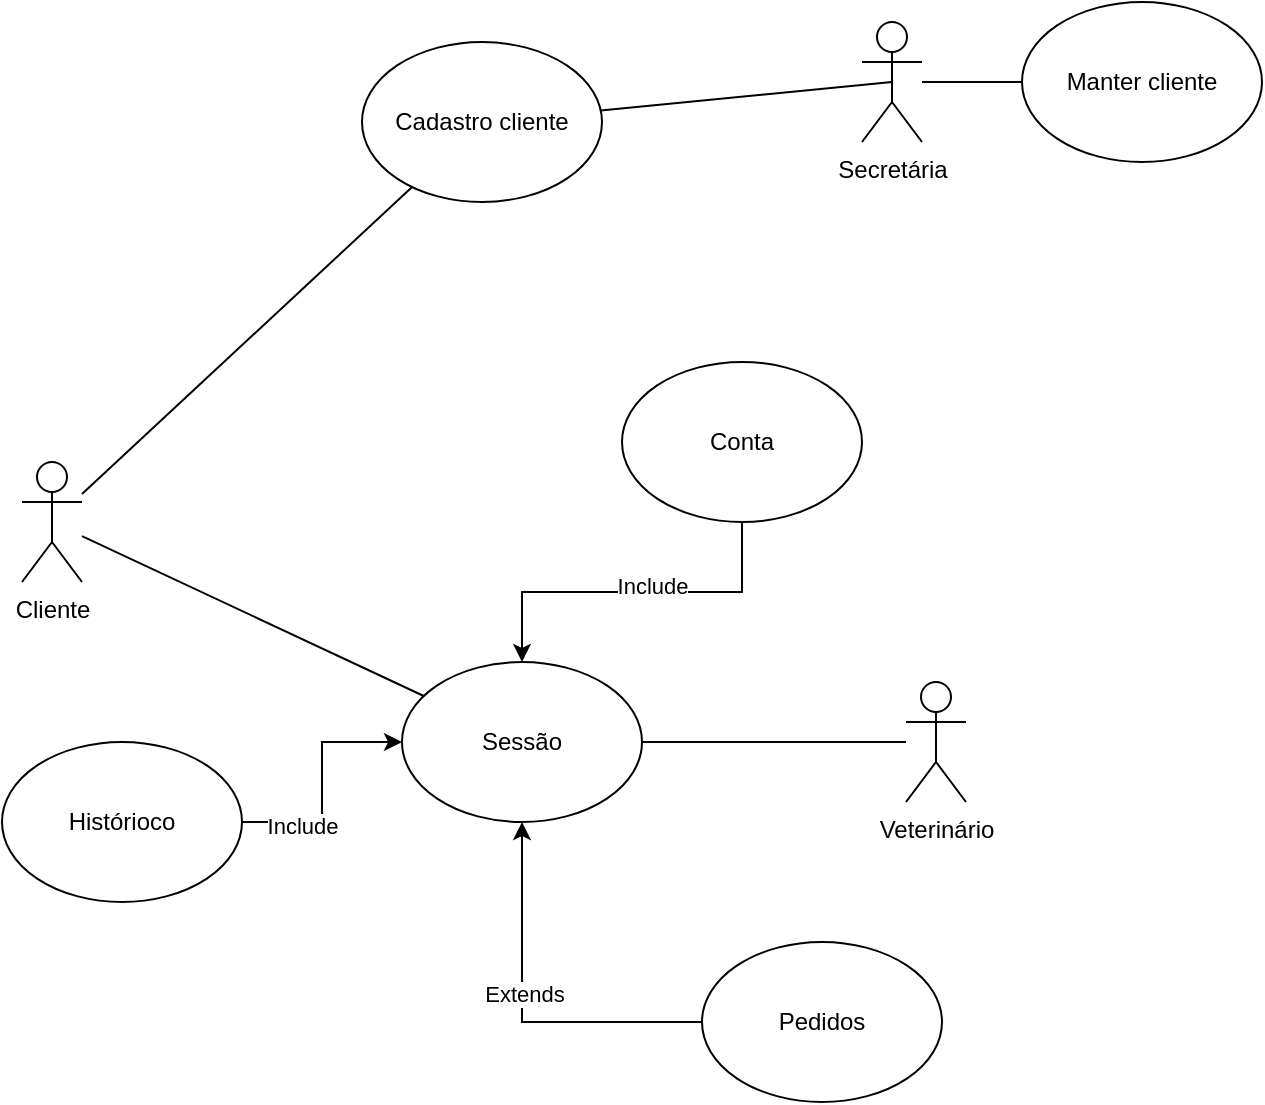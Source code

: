 <mxfile version="21.0.2" type="github">
  <diagram name="Página-1" id="inuzGDpugHOoVpcAlCcY">
    <mxGraphModel dx="2704" dy="619" grid="1" gridSize="10" guides="1" tooltips="1" connect="1" arrows="1" fold="1" page="1" pageScale="1" pageWidth="827" pageHeight="1169" math="0" shadow="0">
      <root>
        <mxCell id="0" />
        <mxCell id="1" parent="0" />
        <mxCell id="xsvngw6nHDRhOhdFqH5k-3" value="Cadastro cliente&lt;br&gt;" style="ellipse;whiteSpace=wrap;html=1;" parent="1" vertex="1">
          <mxGeometry x="-700" y="60" width="120" height="80" as="geometry" />
        </mxCell>
        <mxCell id="xsvngw6nHDRhOhdFqH5k-4" value="Cliente" style="shape=umlActor;verticalLabelPosition=bottom;verticalAlign=top;html=1;outlineConnect=0;" parent="1" vertex="1">
          <mxGeometry x="-870" y="270" width="30" height="60" as="geometry" />
        </mxCell>
        <mxCell id="xsvngw6nHDRhOhdFqH5k-5" value="Secretária&lt;br&gt;" style="shape=umlActor;verticalLabelPosition=bottom;verticalAlign=top;html=1;outlineConnect=0;" parent="1" vertex="1">
          <mxGeometry x="-450" y="50" width="30" height="60" as="geometry" />
        </mxCell>
        <mxCell id="xsvngw6nHDRhOhdFqH5k-8" value="" style="endArrow=none;html=1;rounded=0;" parent="1" source="xsvngw6nHDRhOhdFqH5k-4" target="xsvngw6nHDRhOhdFqH5k-3" edge="1">
          <mxGeometry width="50" height="50" relative="1" as="geometry">
            <mxPoint x="-750" y="260" as="sourcePoint" />
            <mxPoint x="-700" y="210" as="targetPoint" />
          </mxGeometry>
        </mxCell>
        <mxCell id="xsvngw6nHDRhOhdFqH5k-9" value="" style="endArrow=none;html=1;rounded=0;entryX=0.5;entryY=0.5;entryDx=0;entryDy=0;entryPerimeter=0;" parent="1" source="xsvngw6nHDRhOhdFqH5k-3" target="xsvngw6nHDRhOhdFqH5k-5" edge="1">
          <mxGeometry width="50" height="50" relative="1" as="geometry">
            <mxPoint x="-220" y="200" as="sourcePoint" />
            <mxPoint x="-170" y="150" as="targetPoint" />
          </mxGeometry>
        </mxCell>
        <mxCell id="xsvngw6nHDRhOhdFqH5k-10" value="Manter cliente" style="ellipse;whiteSpace=wrap;html=1;" parent="1" vertex="1">
          <mxGeometry x="-370" y="40" width="120" height="80" as="geometry" />
        </mxCell>
        <mxCell id="xsvngw6nHDRhOhdFqH5k-11" value="" style="endArrow=none;html=1;rounded=0;" parent="1" source="xsvngw6nHDRhOhdFqH5k-5" target="xsvngw6nHDRhOhdFqH5k-10" edge="1">
          <mxGeometry width="50" height="50" relative="1" as="geometry">
            <mxPoint x="-80" y="190" as="sourcePoint" />
            <mxPoint x="-30" y="140" as="targetPoint" />
          </mxGeometry>
        </mxCell>
        <mxCell id="xsvngw6nHDRhOhdFqH5k-12" value="Sessão" style="ellipse;whiteSpace=wrap;html=1;" parent="1" vertex="1">
          <mxGeometry x="-680" y="370" width="120" height="80" as="geometry" />
        </mxCell>
        <mxCell id="xsvngw6nHDRhOhdFqH5k-13" value="" style="endArrow=none;html=1;rounded=0;" parent="1" source="xsvngw6nHDRhOhdFqH5k-4" target="xsvngw6nHDRhOhdFqH5k-12" edge="1">
          <mxGeometry width="50" height="50" relative="1" as="geometry">
            <mxPoint x="-730" y="360" as="sourcePoint" />
            <mxPoint x="-680" y="310" as="targetPoint" />
          </mxGeometry>
        </mxCell>
        <mxCell id="xsvngw6nHDRhOhdFqH5k-14" value="Veterinário&lt;br&gt;" style="shape=umlActor;verticalLabelPosition=bottom;verticalAlign=top;html=1;outlineConnect=0;" parent="1" vertex="1">
          <mxGeometry x="-428" y="380" width="30" height="60" as="geometry" />
        </mxCell>
        <mxCell id="xsvngw6nHDRhOhdFqH5k-15" value="" style="endArrow=none;html=1;rounded=0;" parent="1" source="xsvngw6nHDRhOhdFqH5k-12" target="xsvngw6nHDRhOhdFqH5k-14" edge="1">
          <mxGeometry width="50" height="50" relative="1" as="geometry">
            <mxPoint x="-250" y="460" as="sourcePoint" />
            <mxPoint x="-200" y="410" as="targetPoint" />
          </mxGeometry>
        </mxCell>
        <mxCell id="ytpya-tWH7PJyu9Cyv46-6" style="edgeStyle=orthogonalEdgeStyle;rounded=0;orthogonalLoop=1;jettySize=auto;html=1;" edge="1" parent="1" source="ytpya-tWH7PJyu9Cyv46-1" target="xsvngw6nHDRhOhdFqH5k-12">
          <mxGeometry relative="1" as="geometry" />
        </mxCell>
        <mxCell id="ytpya-tWH7PJyu9Cyv46-7" value="Include" style="edgeLabel;html=1;align=center;verticalAlign=middle;resizable=0;points=[];" vertex="1" connectable="0" parent="ytpya-tWH7PJyu9Cyv46-6">
          <mxGeometry x="-0.512" y="-2" relative="1" as="geometry">
            <mxPoint as="offset" />
          </mxGeometry>
        </mxCell>
        <object label="Histórioco&lt;br&gt;" id="ytpya-tWH7PJyu9Cyv46-1">
          <mxCell style="ellipse;whiteSpace=wrap;html=1;" vertex="1" parent="1">
            <mxGeometry x="-880" y="410" width="120" height="80" as="geometry" />
          </mxCell>
        </object>
        <mxCell id="ytpya-tWH7PJyu9Cyv46-3" style="edgeStyle=orthogonalEdgeStyle;rounded=0;orthogonalLoop=1;jettySize=auto;html=1;" edge="1" parent="1" source="ytpya-tWH7PJyu9Cyv46-2" target="xsvngw6nHDRhOhdFqH5k-12">
          <mxGeometry relative="1" as="geometry" />
        </mxCell>
        <mxCell id="ytpya-tWH7PJyu9Cyv46-4" value="Extends" style="edgeLabel;html=1;align=center;verticalAlign=middle;resizable=0;points=[];" vertex="1" connectable="0" parent="ytpya-tWH7PJyu9Cyv46-3">
          <mxGeometry x="0.096" y="-1" relative="1" as="geometry">
            <mxPoint as="offset" />
          </mxGeometry>
        </mxCell>
        <mxCell id="ytpya-tWH7PJyu9Cyv46-2" value="Pedidos" style="ellipse;whiteSpace=wrap;html=1;" vertex="1" parent="1">
          <mxGeometry x="-530" y="510" width="120" height="80" as="geometry" />
        </mxCell>
        <mxCell id="ytpya-tWH7PJyu9Cyv46-11" style="edgeStyle=orthogonalEdgeStyle;rounded=0;orthogonalLoop=1;jettySize=auto;html=1;" edge="1" parent="1" source="ytpya-tWH7PJyu9Cyv46-8" target="xsvngw6nHDRhOhdFqH5k-12">
          <mxGeometry relative="1" as="geometry" />
        </mxCell>
        <mxCell id="ytpya-tWH7PJyu9Cyv46-12" value="Include" style="edgeLabel;html=1;align=center;verticalAlign=middle;resizable=0;points=[];" vertex="1" connectable="0" parent="ytpya-tWH7PJyu9Cyv46-11">
          <mxGeometry x="-0.113" y="-3" relative="1" as="geometry">
            <mxPoint as="offset" />
          </mxGeometry>
        </mxCell>
        <mxCell id="ytpya-tWH7PJyu9Cyv46-8" value="Conta&lt;br&gt;" style="ellipse;whiteSpace=wrap;html=1;" vertex="1" parent="1">
          <mxGeometry x="-570" y="220" width="120" height="80" as="geometry" />
        </mxCell>
      </root>
    </mxGraphModel>
  </diagram>
</mxfile>
